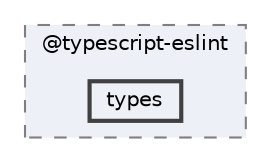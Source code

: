 digraph "pkiclassroomrescheduler/src/main/frontend/node_modules/@typescript-eslint/types"
{
 // LATEX_PDF_SIZE
  bgcolor="transparent";
  edge [fontname=Helvetica,fontsize=10,labelfontname=Helvetica,labelfontsize=10];
  node [fontname=Helvetica,fontsize=10,shape=box,height=0.2,width=0.4];
  compound=true
  subgraph clusterdir_68e8f995fcc5380f81b55e0482476f79 {
    graph [ bgcolor="#edf0f7", pencolor="grey50", label="@typescript-eslint", fontname=Helvetica,fontsize=10 style="filled,dashed", URL="dir_68e8f995fcc5380f81b55e0482476f79.html",tooltip=""]
  dir_9f75e95e6aea88b1a1937a43e4ec7b71 [label="types", fillcolor="#edf0f7", color="grey25", style="filled,bold", URL="dir_9f75e95e6aea88b1a1937a43e4ec7b71.html",tooltip=""];
  }
}
